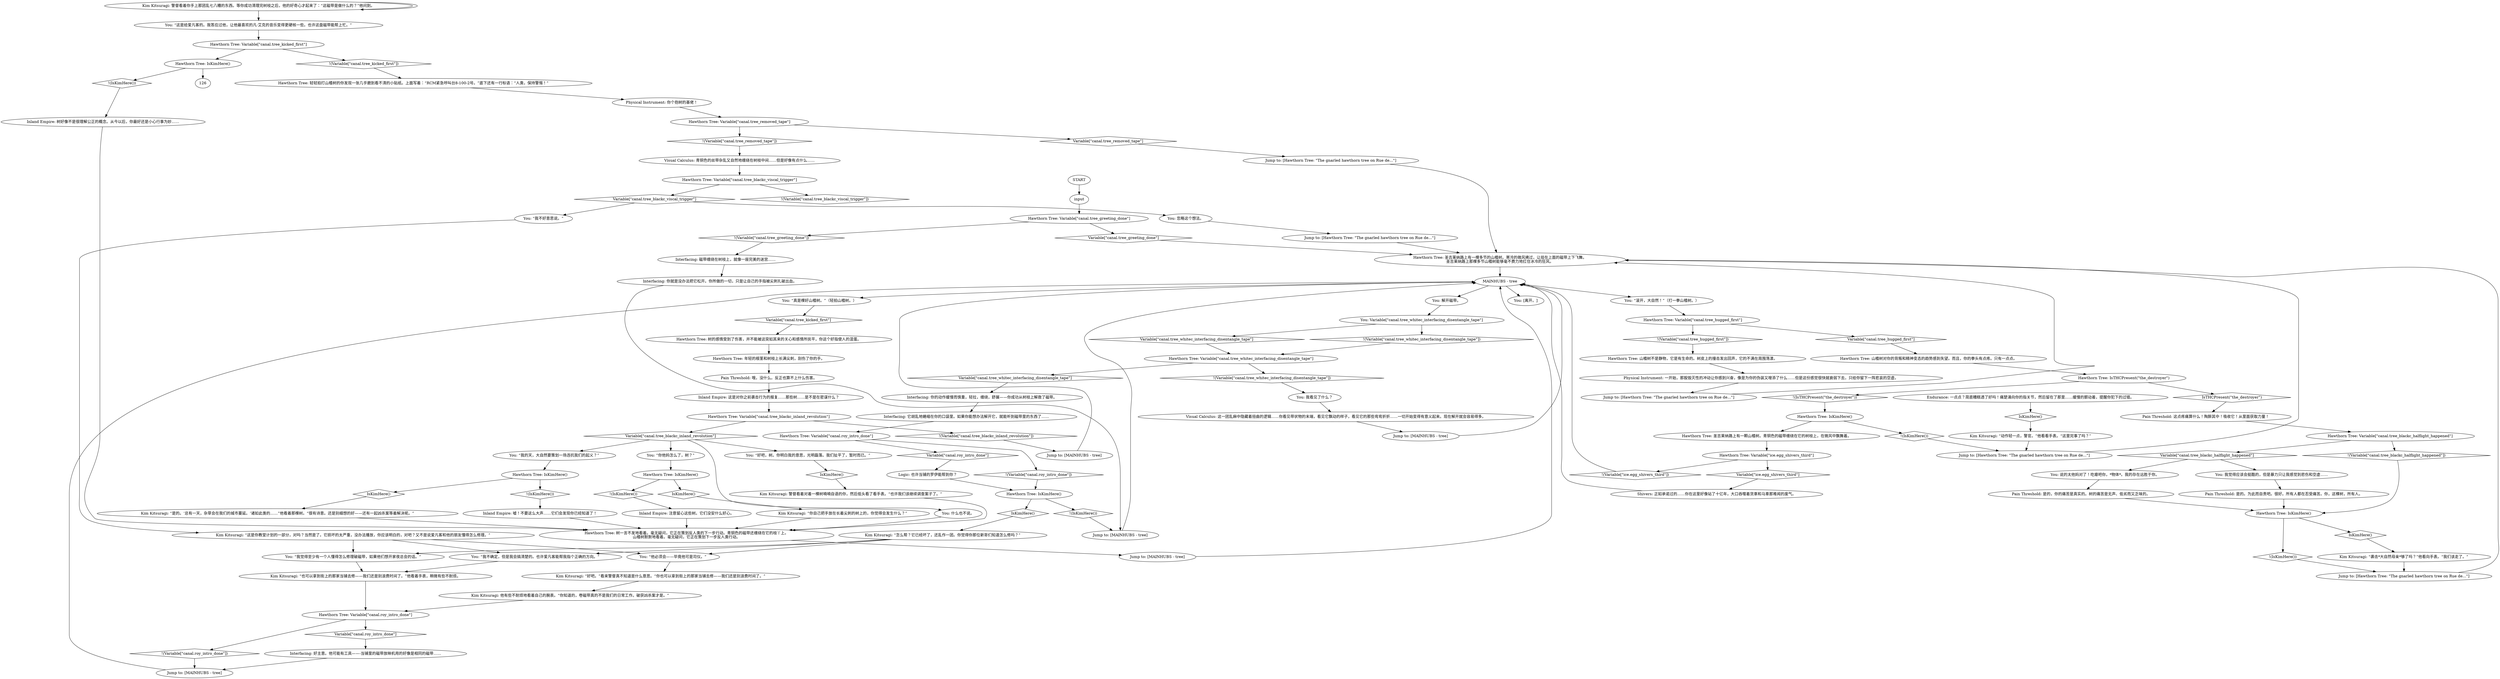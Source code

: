 # CANAL / HAWTHORN
# The hawthorn tree on Rue de Saint-Ghislaine. A reel of bronze magnetic tape is caught in its branches. It's a part of Egg Head's "make the music harder core" task. Interfacing White Check to get it.
# ==================================================
digraph G {
	  0 [label="START"];
	  1 [label="input"];
	  2 [label="Hawthorn Tree: Variable[\"canal.roy_intro_done\"]"];
	  3 [label="Variable[\"canal.roy_intro_done\"]", shape=diamond];
	  4 [label="!(Variable[\"canal.roy_intro_done\"])", shape=diamond];
	  5 [label="Kim Kitsuragi: “动作轻一点，警官。”他看看手表。“这里完事了吗？”"];
	  6 [label="Hawthorn Tree: IsTHCPresent(\"the_destroyer\")"];
	  7 [label="IsTHCPresent(\"the_destroyer\")", shape=diamond];
	  8 [label="!(IsTHCPresent(\"the_destroyer\"))", shape=diamond];
	  9 [label="Kim Kitsuragi: “袭击*大自然母亲*够了吗？”他看向手表。“我们该走了。”"];
	  10 [label="Hawthorn Tree: IsKimHere()"];
	  11 [label="IsKimHere()", shape=diamond];
	  12 [label="!(IsKimHere())", shape=diamond];
	  13 [label="Hawthorn Tree: 树的感情受到了伤害，并不能被这突如其来的关心和感情所抚平，你这个好指使人的混蛋。"];
	  14 [label="Hawthorn Tree: Variable[\"ice.egg_shivers_third\"]"];
	  15 [label="Variable[\"ice.egg_shivers_third\"]", shape=diamond];
	  16 [label="!(Variable[\"ice.egg_shivers_third\"])", shape=diamond];
	  17 [label="You: “好吧，树。你明白我的意思，光明磊落。我们扯平了，暂时而已。”"];
	  18 [label="Jump to: [Hawthorn Tree: \"The gnarled hawthorn tree on Rue de...\"]"];
	  19 [label="Jump to: [MAINHUBS - tree]"];
	  20 [label="Interfacing: 好主意。他可能有工具——-当铺里的磁带放映机用的好像是相同的磁带……"];
	  21 [label="Hawthorn Tree: Variable[\"canal.tree_blackc_inland_revolution\"]"];
	  22 [label="Variable[\"canal.tree_blackc_inland_revolution\"]", shape=diamond];
	  23 [label="!(Variable[\"canal.tree_blackc_inland_revolution\"])", shape=diamond];
	  24 [label="Hawthorn Tree: Variable[\"canal.tree_removed_tape\"]"];
	  25 [label="Variable[\"canal.tree_removed_tape\"]", shape=diamond];
	  26 [label="!(Variable[\"canal.tree_removed_tape\"])", shape=diamond];
	  27 [label="Logic: 也许当铺的罗伊能帮到你？"];
	  28 [label="You: “真是棵好山楂树。”（轻拍山楂树。）"];
	  29 [label="Hawthorn Tree: 山楂树不是静物，它是有生命的。树皮上的撞击发出回声，它的不满在周围荡漾。"];
	  30 [label="Inland Empire: 注意留心这些树。它们没安什么好心。"];
	  31 [label="Hawthorn Tree: IsKimHere()"];
	  32 [label="IsKimHere()", shape=diamond];
	  33 [label="!(IsKimHere())", shape=diamond];
	  34 [label="Kim Kitsuragi: “是的。‘总有一天，杂草会在我们的城市蔓延。’诸如此类的……”他看着那棵树。“很有诗意。还是别细想的好——还有一起凶杀案等着解决呢。”"];
	  35 [label="You: 说的太他妈对了！吃瘪吧你，*物体*。我的存在远胜于你。"];
	  36 [label="Inland Empire: 树好像不是很理解公正的概念。从今以后，你最好还是小心行事为妙……"];
	  37 [label="Kim Kitsuragi: 警督看着对着一棵树喃喃自语的你，然后低头看了看手表。“也许我们该继续调查案子了。”"];
	  38 [label="Jump to: [MAINHUBS - tree]"];
	  39 [label="You: 解开磁带。"];
	  40 [label="You: Variable[\"canal.tree_whitec_interfacing_disentangle_tape\"]"];
	  41 [label="Variable[\"canal.tree_whitec_interfacing_disentangle_tape\"]", shape=diamond];
	  42 [label="!(Variable[\"canal.tree_whitec_interfacing_disentangle_tape\"])", shape=diamond];
	  43 [label="Hawthorn Tree: Variable[\"canal.tree_blackc_halflight_happened\"]"];
	  44 [label="Variable[\"canal.tree_blackc_halflight_happened\"]", shape=diamond];
	  45 [label="!(Variable[\"canal.tree_blackc_halflight_happened\"])", shape=diamond];
	  46 [label="Hawthorn Tree: 年轻的根茎和树枝上长满尖刺，刮伤了你的手。"];
	  47 [label="You: 我觉得应该会挺酷的，但是暴力只让我感觉到悲伤和空虚……"];
	  48 [label="Jump to: [Hawthorn Tree: \"The gnarled hawthorn tree on Rue de...\"]"];
	  49 [label="Hawthorn Tree: 树一言不发地看着。毫无疑问，它正在策划反人类的下一步行动。青铜色的磁带还缠绕在它的枝丫上。\n山楂树默默地看着。毫无疑问，它正在策划下一步反人类行动。"];
	  50 [label="You: “他必须会——毕竟他可是司仪。”"];
	  51 [label="Kim Kitsuragi: “也可以拿到街上的那家当铺去修——我们还是别浪费时间了。”他看着手表，稍微有些不耐烦。"];
	  52 [label="You: [离开。]"];
	  53 [label="Physical Instrument: 一开始，那股毁灭性的冲动让你感到兴奋，像是为你的伪装又增添了什么……但是这份感觉很快就衰弱下去，只给你留下一阵悲哀的空虚。"];
	  54 [label="You: “你他妈怎么了，树？”"];
	  55 [label="Jump to: [MAINHUBS - tree]"];
	  56 [label="Hawthorn Tree: Variable[\"canal.tree_greeting_done\"]"];
	  57 [label="Variable[\"canal.tree_greeting_done\"]", shape=diamond];
	  58 [label="!(Variable[\"canal.tree_greeting_done\"])", shape=diamond];
	  59 [label="Kim Kitsuragi: “好吧。”看来警督真不知道是什么意思。“你也可以拿到街上的那家当铺去修——我们还是别浪费时间了。”"];
	  60 [label="Jump to: [Hawthorn Tree: \"The gnarled hawthorn tree on Rue de...\"]"];
	  61 [label="Inland Empire: 嘘！不要这么大声……它们会发现你已经知道了！"];
	  62 [label="Visual Calculus: 这一团乱麻中隐藏着扭曲的逻辑……你看见带状物的末端，看见它飘动的样子，看见它的那些弯弯折折……一切开始变得有意义起来。现在解开就会容易得多。"];
	  63 [label="You: 忽略这个想法。"];
	  64 [label="Jump to: [Hawthorn Tree: \"The gnarled hawthorn tree on Rue de...\"]"];
	  65 [label="Interfacing: 你就是没办法把它松开。你所做的一切，只是让自己的手指被尖刺扎破出血。"];
	  66 [label="Jump to: [Hawthorn Tree: \"The gnarled hawthorn tree on Rue de...\"]"];
	  67 [label="Jump to: [MAINHUBS - tree]"];
	  68 [label="Physical Instrument: 你个抱树的基佬！"];
	  69 [label="Jump to: [MAINHUBS - tree]"];
	  70 [label="Hawthorn Tree: IsKimHere()"];
	  71 [label="IsKimHere()", shape=diamond];
	  72 [label="!(IsKimHere())", shape=diamond];
	  73 [label="You: “我觉得至少有一个人懂得怎么修理破磁带，如果他们想开家夜总会的话。”"];
	  74 [label="You: “我不确定，但是我会搞清楚的。也许爱凡客能帮我指个正确的方向。”"];
	  75 [label="Hawthorn Tree: Variable[\"canal.tree_whitec_interfacing_disentangle_tape\"]"];
	  76 [label="Variable[\"canal.tree_whitec_interfacing_disentangle_tape\"]", shape=diamond];
	  77 [label="!(Variable[\"canal.tree_whitec_interfacing_disentangle_tape\"])", shape=diamond];
	  78 [label="Interfacing: 你的动作缓慢而慎重，轻拉，缠绕，舒展——你成功从树枝上解救了磁带。"];
	  79 [label="Interfacing: 它胡乱地蜷缩在你的口袋里。如果你能想办法解开它，就能听到磁带里的东西了……"];
	  80 [label="Kim Kitsuragi: 他有些不耐烦地看着自己的腕表。“你知道的，卷磁带真的不是我们的日常工作。破获凶杀案才是。”"];
	  81 [label="You: “这是给爱凡客的。我答应过他，让他最喜欢的凡·艾克的音乐变得更硬核一些。也许这盘磁带能帮上忙。”"];
	  82 [label="Hawthorn Tree: 轻轻拍打山楂树的你发现一张几乎磨到看不清的小贴纸。上面写着：“RCM紧急呼叫台8-100-2号。”底下还有一行标语：“人类，保持警惕！”"];
	  83 [label="Hawthorn Tree: 山楂树对你的背叛和精神变态的趋势感到失望。而且，你的拳头有点疼。只有一点点。"];
	  84 [label="Hawthorn Tree: Variable[\"canal.tree_hugged_first\"]"];
	  85 [label="Variable[\"canal.tree_hugged_first\"]", shape=diamond];
	  86 [label="!(Variable[\"canal.tree_hugged_first\"])", shape=diamond];
	  87 [label="Visual Calculus: 青铜色的丝带杂乱又自然地缠绕在树枝中间……但是好像有点什么……"];
	  88 [label="Pain Threshold: 哦，没什么。反正也算不上什么伤害。"];
	  89 [label="Hawthorn Tree: Variable[\"canal.tree_blackc_viscal_trigger\"]"];
	  90 [label="Variable[\"canal.tree_blackc_viscal_trigger\"]", shape=diamond];
	  91 [label="!(Variable[\"canal.tree_blackc_viscal_trigger\"])", shape=diamond];
	  92 [label="Kim Kitsuragi: “这是你教堂计划的一部分，对吗？当然是了。它损坏的太严重，没办法播放，你应该明白的，对吧？又不是说爱凡客和他的朋友懂得怎么修理。”"];
	  93 [label="Hawthorn Tree: Variable[\"canal.roy_intro_done\"]"];
	  94 [label="Variable[\"canal.roy_intro_done\"]", shape=diamond];
	  95 [label="!(Variable[\"canal.roy_intro_done\"])", shape=diamond];
	  96 [label="You: “滚开，大自然！”（打一拳山楂树。）"];
	  97 [label="Pain Threshold: 这点疼痛算什么！陶醉其中！吸收它！从里面获取力量！"];
	  98 [label="Shivers: 正如承诺过的……你在这里好像站了十亿年，大口吞噬着货車和马車那难闻的废气。"];
	  99 [label="You: “我的天，大自然要策划一场违抗我们的起义？”"];
	  100 [label="Inland Empire: 这是对你之前袭击行为的报复……那些树……是不是在密谋什么？"];
	  101 [label="MAINHUBS - tree"];
	  102 [label="Pain Threshold: 是的。为此而自责吧。很好。所有人都在忍受痛苦。你，这棵树，所有人。"];
	  103 [label="Kim Kitsuragi: “你自己把手放在长着尖刺的树上的，你觉得会发生什么？”"];
	  104 [label="Hawthorn Tree: 圣吉莱纳路上有一棵多节的山楂树。寒冷的微风拂过，让挂在上面的磁带上下飞舞。\n圣吉莱纳路上那棵多节山楂树能够毫不费力地扛住冰冷的狂风。"];
	  105 [label="You: 什么也不说。"];
	  106 [label="Pain Threshold: 是的，你的痛苦是真实的。树的痛苦是无声、低劣而又乏味的。"];
	  107 [label="Hawthorn Tree: IsKimHere()"];
	  108 [label="IsKimHere()", shape=diamond];
	  109 [label="!(IsKimHere())", shape=diamond];
	  110 [label="Endurance: 一点点？简直糟糕透了好吗！痛楚涌向你的指关节，然后留在了那里……缓慢的颤动着，提醒你犯下的过错。"];
	  111 [label="Hawthorn Tree: IsKimHere()"];
	  112 [label="IsKimHere()", shape=diamond];
	  113 [label="!(IsKimHere())", shape=diamond];
	  114 [label="Hawthorn Tree: 圣吉莱纳路上有一颗山楂树。青铜色的磁带缠绕在它的树枝上，在微风中飘舞着。"];
	  115 [label="Interfacing: 磁带缠绕在树枝上，就像一座完美的迷宫……"];
	  116 [label="You: 我看见了什么？"];
	  117 [label="You: “我不好意思说。”"];
	  118 [label="Kim Kitsuragi: 警督看着你手上那团乱七八糟的东西。等你成功清理完树枝之后，他的好奇心才起来了：“这磁带是做什么的？”他问到。"];
	  119 [label="Kim Kitsuragi: “怎么帮？它已经坏了，还乱作一团。你觉得你那位新哥们知道怎么修吗？”"];
	  120 [label="Hawthorn Tree: Variable[\"canal.tree_kicked_first\"]"];
	  121 [label="Variable[\"canal.tree_kicked_first\"]", shape=diamond];
	  122 [label="!(Variable[\"canal.tree_kicked_first\"])", shape=diamond];
	  123 [label="Hawthorn Tree: IsKimHere()"];
	  124 [label="IsKimHere()", shape=diamond];
	  125 [label="!(IsKimHere())", shape=diamond];
	  0 -> 1
	  1 -> 56
	  2 -> 3
	  2 -> 4
	  3 -> 20
	  4 -> 67
	  5 -> 60
	  6 -> 8
	  6 -> 7
	  7 -> 97
	  8 -> 111
	  9 -> 66
	  10 -> 11
	  10 -> 12
	  11 -> 9
	  12 -> 66
	  13 -> 46
	  14 -> 16
	  14 -> 15
	  15 -> 98
	  16 -> 101
	  17 -> 124
	  18 -> 104
	  19 -> 101
	  20 -> 67
	  21 -> 22
	  21 -> 23
	  22 -> 17
	  22 -> 99
	  22 -> 54
	  22 -> 105
	  23 -> 55
	  24 -> 25
	  24 -> 26
	  25 -> 18
	  26 -> 87
	  27 -> 70
	  28 -> 121
	  29 -> 53
	  30 -> 49
	  31 -> 32
	  31 -> 33
	  32 -> 34
	  33 -> 61
	  34 -> 49
	  35 -> 106
	  36 -> 49
	  37 -> 49
	  38 -> 101
	  39 -> 40
	  40 -> 41
	  40 -> 42
	  41 -> 75
	  42 -> 75
	  43 -> 44
	  43 -> 45
	  44 -> 35
	  44 -> 47
	  45 -> 10
	  46 -> 88
	  47 -> 102
	  48 -> 104
	  49 -> 69
	  50 -> 59
	  51 -> 2
	  53 -> 64
	  54 -> 107
	  55 -> 101
	  56 -> 57
	  56 -> 58
	  57 -> 104
	  58 -> 115
	  59 -> 80
	  60 -> 104
	  61 -> 49
	  62 -> 19
	  63 -> 48
	  64 -> 104
	  65 -> 38
	  66 -> 104
	  67 -> 101
	  68 -> 24
	  69 -> 101
	  70 -> 72
	  70 -> 71
	  71 -> 119
	  72 -> 38
	  73 -> 51
	  74 -> 51
	  75 -> 76
	  75 -> 77
	  76 -> 78
	  77 -> 116
	  78 -> 79
	  79 -> 93
	  80 -> 2
	  81 -> 120
	  82 -> 68
	  83 -> 6
	  84 -> 85
	  84 -> 86
	  85 -> 83
	  86 -> 29
	  87 -> 89
	  88 -> 100
	  89 -> 90
	  89 -> 91
	  90 -> 117
	  90 -> 63
	  92 -> 73
	  92 -> 50
	  92 -> 74
	  93 -> 94
	  93 -> 95
	  94 -> 27
	  95 -> 70
	  96 -> 84
	  97 -> 43
	  98 -> 101
	  99 -> 31
	  100 -> 21
	  101 -> 96
	  101 -> 28
	  101 -> 52
	  101 -> 39
	  102 -> 10
	  103 -> 49
	  104 -> 101
	  105 -> 49
	  106 -> 10
	  107 -> 108
	  107 -> 109
	  108 -> 103
	  109 -> 30
	  110 -> 112
	  111 -> 113
	  111 -> 114
	  112 -> 5
	  113 -> 60
	  114 -> 14
	  115 -> 65
	  116 -> 62
	  117 -> 92
	  118 -> 81
	  118 -> 118
	  119 -> 73
	  119 -> 50
	  119 -> 74
	  120 -> 122
	  120 -> 123
	  121 -> 13
	  122 -> 82
	  123 -> 125
	  123 -> 126
	  124 -> 37
	  125 -> 36
}

